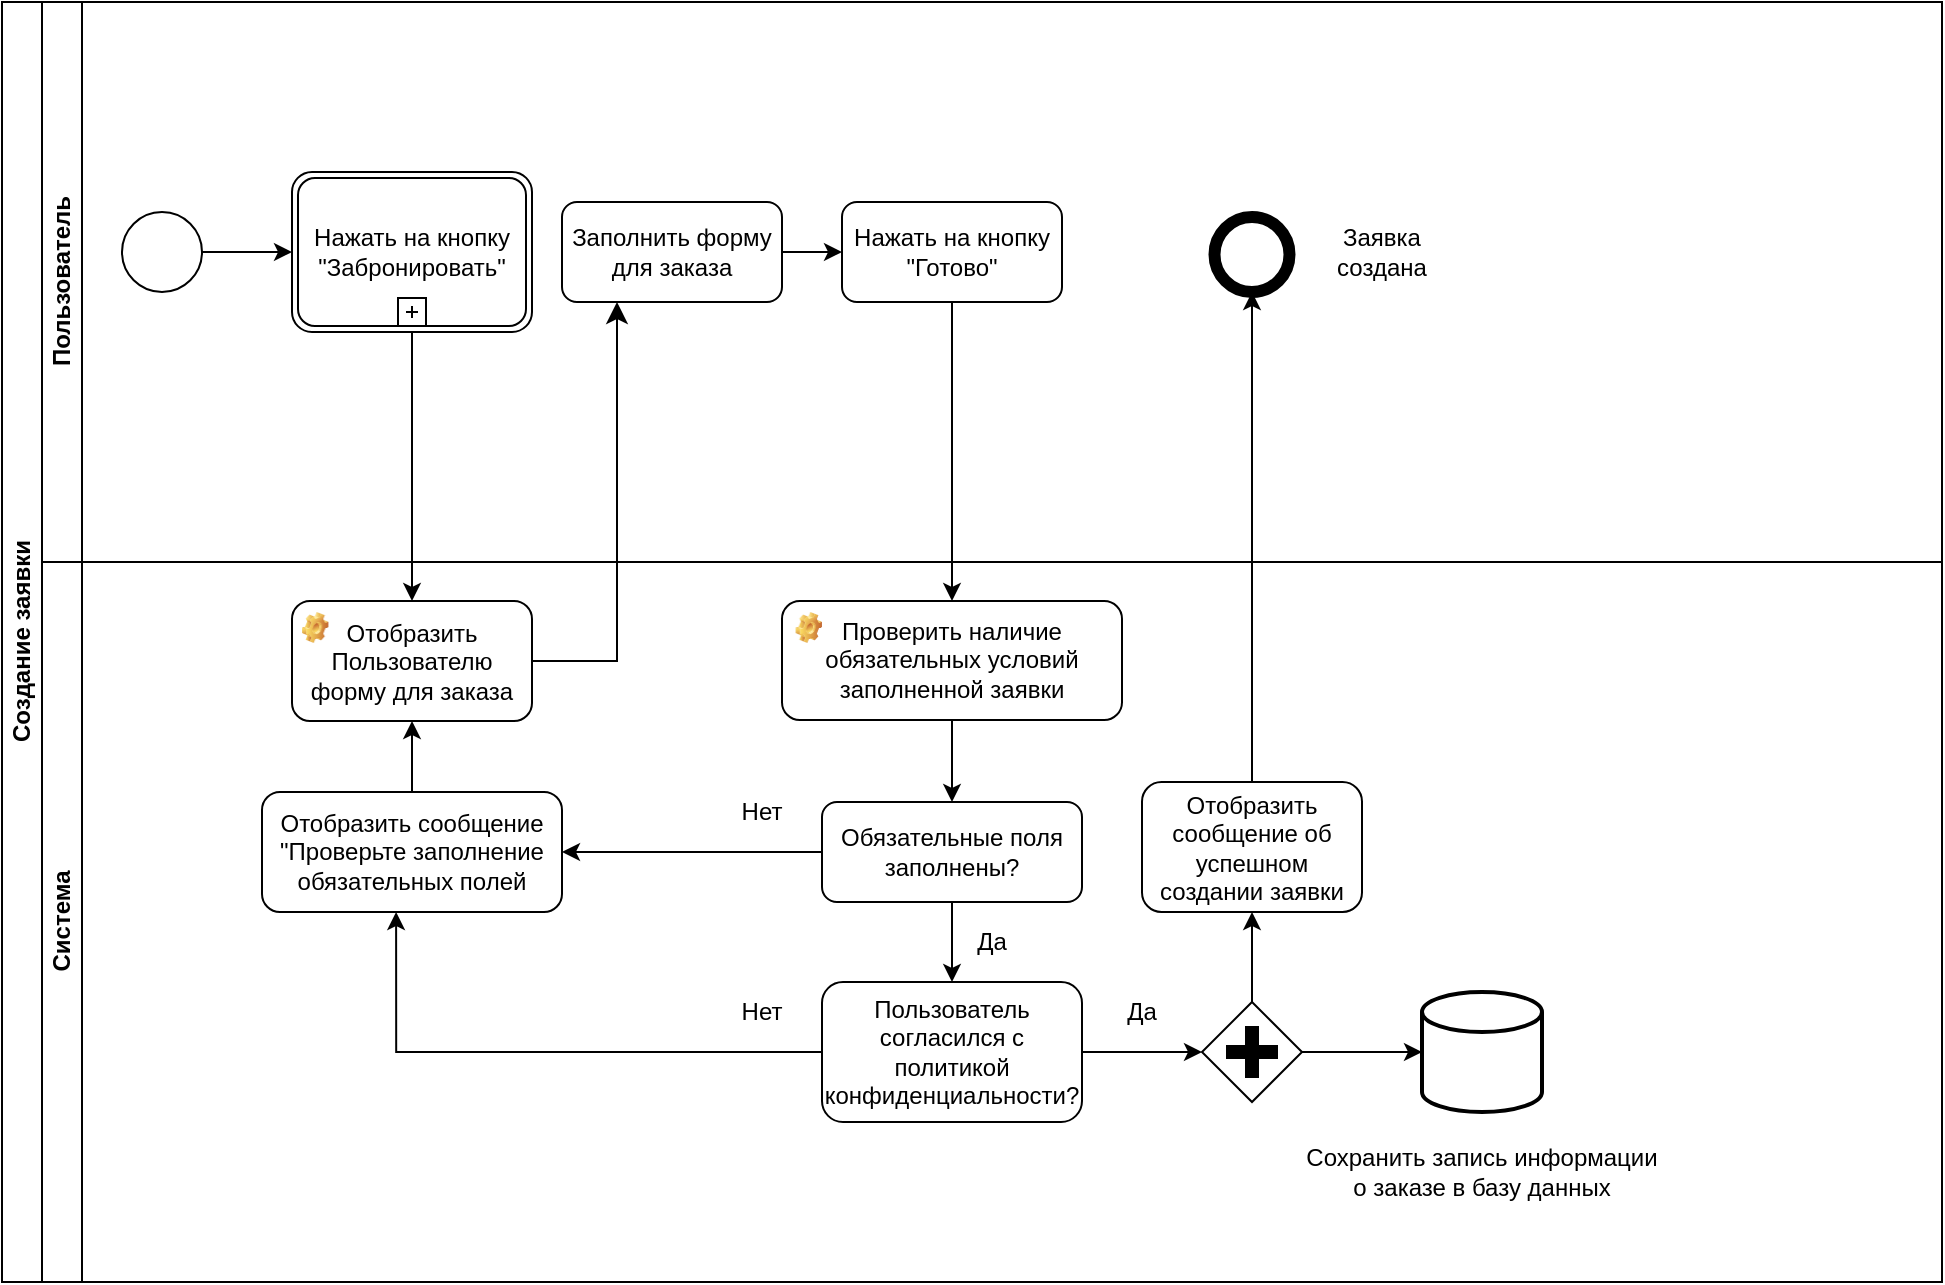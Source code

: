 <mxfile version="24.8.3">
  <diagram id="prtHgNgQTEPvFCAcTncT" name="Page-1">
    <mxGraphModel dx="794" dy="660" grid="1" gridSize="10" guides="1" tooltips="1" connect="1" arrows="1" fold="1" page="1" pageScale="1" pageWidth="1169" pageHeight="827" math="0" shadow="0">
      <root>
        <mxCell id="0" />
        <mxCell id="1" parent="0" />
        <mxCell id="dNxyNK7c78bLwvsdeMH5-19" value="Создание заявки" style="swimlane;html=1;childLayout=stackLayout;resizeParent=1;resizeParentMax=0;horizontal=0;startSize=20;horizontalStack=0;resizeHeight=1;resizeWidth=1;" parent="1" vertex="1">
          <mxGeometry x="120" y="120" width="970" height="640" as="geometry" />
        </mxCell>
        <mxCell id="dNxyNK7c78bLwvsdeMH5-20" value="Пользователь" style="swimlane;html=1;startSize=20;horizontal=0;" parent="dNxyNK7c78bLwvsdeMH5-19" vertex="1">
          <mxGeometry x="20" width="950" height="280" as="geometry" />
        </mxCell>
        <mxCell id="2t8vyNCIYRHOkT8QcorT-1" value="" style="ellipse;whiteSpace=wrap;html=1;aspect=fixed;" parent="dNxyNK7c78bLwvsdeMH5-20" vertex="1">
          <mxGeometry x="40" y="105" width="40" height="40" as="geometry" />
        </mxCell>
        <mxCell id="2t8vyNCIYRHOkT8QcorT-3" value="" style="endArrow=classic;html=1;rounded=0;exitX=1;exitY=0.5;exitDx=0;exitDy=0;entryX=0;entryY=0.5;entryDx=0;entryDy=0;entryPerimeter=0;" parent="dNxyNK7c78bLwvsdeMH5-20" source="2t8vyNCIYRHOkT8QcorT-1" target="UBuCPpUWGdslLZBB6pco-2" edge="1">
          <mxGeometry width="50" height="50" relative="1" as="geometry">
            <mxPoint x="80" y="195" as="sourcePoint" />
            <mxPoint x="130" y="125" as="targetPoint" />
          </mxGeometry>
        </mxCell>
        <mxCell id="2t8vyNCIYRHOkT8QcorT-15" value="Заполнить форму для заказа" style="rounded=1;whiteSpace=wrap;html=1;" parent="dNxyNK7c78bLwvsdeMH5-20" vertex="1">
          <mxGeometry x="260" y="100" width="110" height="50" as="geometry" />
        </mxCell>
        <mxCell id="2t8vyNCIYRHOkT8QcorT-28" value="" style="ellipse;whiteSpace=wrap;html=1;aspect=fixed;strokeWidth=6;" parent="dNxyNK7c78bLwvsdeMH5-20" vertex="1">
          <mxGeometry x="586.25" y="107.5" width="37.5" height="37.5" as="geometry" />
        </mxCell>
        <mxCell id="2t8vyNCIYRHOkT8QcorT-30" value="Заявка создана" style="text;html=1;align=center;verticalAlign=middle;whiteSpace=wrap;rounded=0;" parent="dNxyNK7c78bLwvsdeMH5-20" vertex="1">
          <mxGeometry x="640" y="110" width="60" height="30" as="geometry" />
        </mxCell>
        <mxCell id="srL4c0hPLsvpSWrA82Rx-19" value="Нажать на кнопку &quot;Готово&quot;" style="rounded=1;whiteSpace=wrap;html=1;" parent="dNxyNK7c78bLwvsdeMH5-20" vertex="1">
          <mxGeometry x="400" y="100" width="110" height="50" as="geometry" />
        </mxCell>
        <mxCell id="srL4c0hPLsvpSWrA82Rx-20" value="" style="endArrow=classic;html=1;rounded=0;exitX=1;exitY=0.5;exitDx=0;exitDy=0;entryX=0;entryY=0.5;entryDx=0;entryDy=0;" parent="dNxyNK7c78bLwvsdeMH5-20" source="2t8vyNCIYRHOkT8QcorT-15" target="srL4c0hPLsvpSWrA82Rx-19" edge="1">
          <mxGeometry width="50" height="50" relative="1" as="geometry">
            <mxPoint x="440" y="250" as="sourcePoint" />
            <mxPoint x="490" y="200" as="targetPoint" />
          </mxGeometry>
        </mxCell>
        <mxCell id="UBuCPpUWGdslLZBB6pco-2" value="Нажать на кнопку &quot;Забронировать&quot;" style="points=[[0.25,0,0],[0.5,0,0],[0.75,0,0],[1,0.25,0],[1,0.5,0],[1,0.75,0],[0.75,1,0],[0.5,1,0],[0.25,1,0],[0,0.75,0],[0,0.5,0],[0,0.25,0]];shape=mxgraph.bpmn.task;whiteSpace=wrap;rectStyle=rounded;size=10;html=1;container=1;expand=0;collapsible=0;taskMarker=abstract;bpmnShapeType=transaction;isLoopSub=1;" vertex="1" parent="dNxyNK7c78bLwvsdeMH5-20">
          <mxGeometry x="125" y="85" width="120" height="80" as="geometry" />
        </mxCell>
        <mxCell id="2t8vyNCIYRHOkT8QcorT-4" value="" style="endArrow=classic;html=1;rounded=0;exitX=0.5;exitY=1;exitDx=0;exitDy=0;entryX=0.5;entryY=0;entryDx=0;entryDy=0;exitPerimeter=0;" parent="dNxyNK7c78bLwvsdeMH5-19" source="UBuCPpUWGdslLZBB6pco-2" target="2t8vyNCIYRHOkT8QcorT-6" edge="1">
          <mxGeometry width="50" height="50" relative="1" as="geometry">
            <mxPoint x="205" y="150" as="sourcePoint" />
            <mxPoint x="200" y="360" as="targetPoint" />
          </mxGeometry>
        </mxCell>
        <mxCell id="2t8vyNCIYRHOkT8QcorT-16" value="" style="edgeStyle=segmentEdgeStyle;endArrow=classic;html=1;curved=0;rounded=0;endSize=8;startSize=8;exitX=1;exitY=0.5;exitDx=0;exitDy=0;entryX=0.25;entryY=1;entryDx=0;entryDy=0;" parent="dNxyNK7c78bLwvsdeMH5-19" source="2t8vyNCIYRHOkT8QcorT-6" target="2t8vyNCIYRHOkT8QcorT-15" edge="1">
          <mxGeometry width="50" height="50" relative="1" as="geometry">
            <mxPoint x="350" y="360" as="sourcePoint" />
            <mxPoint x="400" y="310" as="targetPoint" />
          </mxGeometry>
        </mxCell>
        <mxCell id="dNxyNK7c78bLwvsdeMH5-21" value="Система" style="swimlane;html=1;startSize=20;horizontal=0;" parent="dNxyNK7c78bLwvsdeMH5-19" vertex="1">
          <mxGeometry x="20" y="280" width="950" height="360" as="geometry" />
        </mxCell>
        <mxCell id="2t8vyNCIYRHOkT8QcorT-6" value="Отобразить Пользователю форму для заказа" style="rounded=1;whiteSpace=wrap;html=1;" parent="dNxyNK7c78bLwvsdeMH5-21" vertex="1">
          <mxGeometry x="125" y="19.5" width="120" height="60" as="geometry" />
        </mxCell>
        <mxCell id="2t8vyNCIYRHOkT8QcorT-7" value="" style="strokeWidth=2;html=1;shape=mxgraph.flowchart.database;whiteSpace=wrap;" parent="dNxyNK7c78bLwvsdeMH5-21" vertex="1">
          <mxGeometry x="690" y="215" width="60" height="60" as="geometry" />
        </mxCell>
        <mxCell id="2t8vyNCIYRHOkT8QcorT-14" value="" style="shape=image;html=1;verticalLabelPosition=bottom;verticalAlign=top;imageAspect=1;aspect=fixed;image=img/clipart/Gear_128x128.png" parent="dNxyNK7c78bLwvsdeMH5-21" vertex="1">
          <mxGeometry x="130" y="25" width="13.22" height="15.5" as="geometry" />
        </mxCell>
        <mxCell id="2t8vyNCIYRHOkT8QcorT-31" value="Сохранить запись информации о заказе в базу данных" style="text;html=1;align=center;verticalAlign=middle;whiteSpace=wrap;rounded=0;" parent="dNxyNK7c78bLwvsdeMH5-21" vertex="1">
          <mxGeometry x="630" y="290" width="180" height="30" as="geometry" />
        </mxCell>
        <mxCell id="srL4c0hPLsvpSWrA82Rx-10" value="Обязательные поля заполнены?" style="rounded=1;whiteSpace=wrap;html=1;" parent="dNxyNK7c78bLwvsdeMH5-21" vertex="1">
          <mxGeometry x="390" y="120" width="130" height="50" as="geometry" />
        </mxCell>
        <mxCell id="srL4c0hPLsvpSWrA82Rx-12" value="Пользователь согласился с политикой конфиденциальности?" style="rounded=1;whiteSpace=wrap;html=1;" parent="dNxyNK7c78bLwvsdeMH5-21" vertex="1">
          <mxGeometry x="390" y="210" width="130" height="70" as="geometry" />
        </mxCell>
        <mxCell id="srL4c0hPLsvpSWrA82Rx-23" value="Проверить наличие обязательных условий заполненной заявки" style="rounded=1;whiteSpace=wrap;html=1;" parent="dNxyNK7c78bLwvsdeMH5-21" vertex="1">
          <mxGeometry x="370" y="19.5" width="170" height="59.5" as="geometry" />
        </mxCell>
        <mxCell id="srL4c0hPLsvpSWrA82Rx-24" value="" style="shape=image;html=1;verticalLabelPosition=bottom;verticalAlign=top;imageAspect=1;aspect=fixed;image=img/clipart/Gear_128x128.png" parent="dNxyNK7c78bLwvsdeMH5-21" vertex="1">
          <mxGeometry x="376.78" y="25" width="13.22" height="15.5" as="geometry" />
        </mxCell>
        <mxCell id="srL4c0hPLsvpSWrA82Rx-33" value="" style="endArrow=classic;html=1;rounded=0;exitX=0.5;exitY=1;exitDx=0;exitDy=0;" parent="dNxyNK7c78bLwvsdeMH5-21" source="srL4c0hPLsvpSWrA82Rx-23" target="srL4c0hPLsvpSWrA82Rx-10" edge="1">
          <mxGeometry width="50" height="50" relative="1" as="geometry">
            <mxPoint x="540" y="115" as="sourcePoint" />
            <mxPoint x="590" y="65" as="targetPoint" />
          </mxGeometry>
        </mxCell>
        <mxCell id="srL4c0hPLsvpSWrA82Rx-35" value="Нет" style="text;html=1;align=center;verticalAlign=middle;whiteSpace=wrap;rounded=0;" parent="dNxyNK7c78bLwvsdeMH5-21" vertex="1">
          <mxGeometry x="330" y="110" width="60" height="30" as="geometry" />
        </mxCell>
        <mxCell id="srL4c0hPLsvpSWrA82Rx-31" value="" style="endArrow=classic;html=1;rounded=0;exitX=0.5;exitY=0;exitDx=0;exitDy=0;entryX=0.5;entryY=1;entryDx=0;entryDy=0;" parent="dNxyNK7c78bLwvsdeMH5-21" target="2t8vyNCIYRHOkT8QcorT-6" edge="1">
          <mxGeometry width="50" height="50" relative="1" as="geometry">
            <mxPoint x="185" y="120" as="sourcePoint" />
            <mxPoint x="540" y="-80" as="targetPoint" />
          </mxGeometry>
        </mxCell>
        <mxCell id="srL4c0hPLsvpSWrA82Rx-38" value="" style="endArrow=classic;html=1;rounded=0;exitX=0.5;exitY=1;exitDx=0;exitDy=0;entryX=0.5;entryY=0;entryDx=0;entryDy=0;" parent="dNxyNK7c78bLwvsdeMH5-21" source="srL4c0hPLsvpSWrA82Rx-10" target="srL4c0hPLsvpSWrA82Rx-12" edge="1">
          <mxGeometry width="50" height="50" relative="1" as="geometry">
            <mxPoint x="650" y="190" as="sourcePoint" />
            <mxPoint x="650" y="231" as="targetPoint" />
          </mxGeometry>
        </mxCell>
        <mxCell id="srL4c0hPLsvpSWrA82Rx-40" value="Да" style="text;html=1;align=center;verticalAlign=middle;whiteSpace=wrap;rounded=0;" parent="dNxyNK7c78bLwvsdeMH5-21" vertex="1">
          <mxGeometry x="445" y="175" width="60" height="30" as="geometry" />
        </mxCell>
        <mxCell id="srL4c0hPLsvpSWrA82Rx-39" value="Нет" style="text;html=1;align=center;verticalAlign=middle;whiteSpace=wrap;rounded=0;" parent="dNxyNK7c78bLwvsdeMH5-21" vertex="1">
          <mxGeometry x="330" y="210" width="60" height="30" as="geometry" />
        </mxCell>
        <mxCell id="srL4c0hPLsvpSWrA82Rx-43" value="Да" style="text;html=1;align=center;verticalAlign=middle;whiteSpace=wrap;rounded=0;" parent="dNxyNK7c78bLwvsdeMH5-21" vertex="1">
          <mxGeometry x="520" y="210" width="60" height="30" as="geometry" />
        </mxCell>
        <mxCell id="srL4c0hPLsvpSWrA82Rx-45" value="" style="points=[[0.25,0.25,0],[0.5,0,0],[0.75,0.25,0],[1,0.5,0],[0.75,0.75,0],[0.5,1,0],[0.25,0.75,0],[0,0.5,0]];shape=mxgraph.bpmn.gateway2;html=1;verticalLabelPosition=bottom;labelBackgroundColor=#ffffff;verticalAlign=top;align=center;perimeter=rhombusPerimeter;outlineConnect=0;outline=none;symbol=none;gwType=parallel;" parent="dNxyNK7c78bLwvsdeMH5-21" vertex="1">
          <mxGeometry x="580" y="220" width="50" height="50" as="geometry" />
        </mxCell>
        <mxCell id="srL4c0hPLsvpSWrA82Rx-46" value="" style="endArrow=classic;html=1;rounded=0;exitX=1;exitY=0.5;exitDx=0;exitDy=0;entryX=0;entryY=0.5;entryDx=0;entryDy=0;entryPerimeter=0;" parent="dNxyNK7c78bLwvsdeMH5-21" source="srL4c0hPLsvpSWrA82Rx-12" target="srL4c0hPLsvpSWrA82Rx-45" edge="1">
          <mxGeometry width="50" height="50" relative="1" as="geometry">
            <mxPoint x="610" y="70" as="sourcePoint" />
            <mxPoint x="660" y="20" as="targetPoint" />
          </mxGeometry>
        </mxCell>
        <mxCell id="srL4c0hPLsvpSWrA82Rx-1" value="" style="endArrow=classic;html=1;rounded=0;exitX=1;exitY=0.5;exitDx=0;exitDy=0;entryX=0;entryY=0.5;entryDx=0;entryDy=0;entryPerimeter=0;exitPerimeter=0;" parent="dNxyNK7c78bLwvsdeMH5-21" source="srL4c0hPLsvpSWrA82Rx-45" target="2t8vyNCIYRHOkT8QcorT-7" edge="1">
          <mxGeometry width="50" height="50" relative="1" as="geometry">
            <mxPoint x="715" y="-130" as="sourcePoint" />
            <mxPoint x="690" y="-90" as="targetPoint" />
          </mxGeometry>
        </mxCell>
        <mxCell id="2t8vyNCIYRHOkT8QcorT-17" value="Отобразить сообщение об успешном создании заявки" style="rounded=1;whiteSpace=wrap;html=1;" parent="dNxyNK7c78bLwvsdeMH5-21" vertex="1">
          <mxGeometry x="550" y="110" width="110" height="65" as="geometry" />
        </mxCell>
        <mxCell id="srL4c0hPLsvpSWrA82Rx-47" value="" style="endArrow=classic;html=1;rounded=0;exitX=0.5;exitY=0;exitDx=0;exitDy=0;exitPerimeter=0;entryX=0.5;entryY=1;entryDx=0;entryDy=0;" parent="dNxyNK7c78bLwvsdeMH5-21" source="srL4c0hPLsvpSWrA82Rx-45" target="2t8vyNCIYRHOkT8QcorT-17" edge="1">
          <mxGeometry width="50" height="50" relative="1" as="geometry">
            <mxPoint x="610" y="70" as="sourcePoint" />
            <mxPoint x="660" y="20" as="targetPoint" />
          </mxGeometry>
        </mxCell>
        <mxCell id="srL4c0hPLsvpSWrA82Rx-49" value="Отобразить сообщение &quot;Проверьте заполнение обязательных полей" style="rounded=1;whiteSpace=wrap;html=1;" parent="dNxyNK7c78bLwvsdeMH5-21" vertex="1">
          <mxGeometry x="110" y="115" width="150" height="60" as="geometry" />
        </mxCell>
        <mxCell id="srL4c0hPLsvpSWrA82Rx-50" value="" style="endArrow=classic;html=1;rounded=0;entryX=1;entryY=0.5;entryDx=0;entryDy=0;exitX=0;exitY=0.5;exitDx=0;exitDy=0;" parent="dNxyNK7c78bLwvsdeMH5-21" source="srL4c0hPLsvpSWrA82Rx-10" target="srL4c0hPLsvpSWrA82Rx-49" edge="1">
          <mxGeometry width="50" height="50" relative="1" as="geometry">
            <mxPoint x="245" y="265" as="sourcePoint" />
            <mxPoint x="295" y="215" as="targetPoint" />
          </mxGeometry>
        </mxCell>
        <mxCell id="srL4c0hPLsvpSWrA82Rx-51" value="" style="endArrow=classic;html=1;rounded=0;exitX=0;exitY=0.5;exitDx=0;exitDy=0;entryX=0.447;entryY=1;entryDx=0;entryDy=0;entryPerimeter=0;edgeStyle=orthogonalEdgeStyle;" parent="dNxyNK7c78bLwvsdeMH5-21" source="srL4c0hPLsvpSWrA82Rx-12" target="srL4c0hPLsvpSWrA82Rx-49" edge="1">
          <mxGeometry width="50" height="50" relative="1" as="geometry">
            <mxPoint x="230" y="310" as="sourcePoint" />
            <mxPoint x="280" y="260" as="targetPoint" />
          </mxGeometry>
        </mxCell>
        <mxCell id="srL4c0hPLsvpSWrA82Rx-25" value="" style="endArrow=classic;html=1;rounded=0;exitX=0.5;exitY=1;exitDx=0;exitDy=0;entryX=0.5;entryY=0;entryDx=0;entryDy=0;" parent="dNxyNK7c78bLwvsdeMH5-19" source="srL4c0hPLsvpSWrA82Rx-19" target="srL4c0hPLsvpSWrA82Rx-23" edge="1">
          <mxGeometry width="50" height="50" relative="1" as="geometry">
            <mxPoint x="510" y="250" as="sourcePoint" />
            <mxPoint x="560" y="200" as="targetPoint" />
          </mxGeometry>
        </mxCell>
        <mxCell id="srL4c0hPLsvpSWrA82Rx-48" value="" style="endArrow=classic;html=1;rounded=0;exitX=0.5;exitY=0;exitDx=0;exitDy=0;entryX=0.5;entryY=1;entryDx=0;entryDy=0;" parent="dNxyNK7c78bLwvsdeMH5-19" source="2t8vyNCIYRHOkT8QcorT-17" target="2t8vyNCIYRHOkT8QcorT-28" edge="1">
          <mxGeometry width="50" height="50" relative="1" as="geometry">
            <mxPoint x="630" y="350" as="sourcePoint" />
            <mxPoint x="680" y="300" as="targetPoint" />
          </mxGeometry>
        </mxCell>
      </root>
    </mxGraphModel>
  </diagram>
</mxfile>
